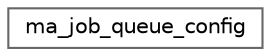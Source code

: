 digraph "Graphical Class Hierarchy"
{
 // LATEX_PDF_SIZE
  bgcolor="transparent";
  edge [fontname=Helvetica,fontsize=10,labelfontname=Helvetica,labelfontsize=10];
  node [fontname=Helvetica,fontsize=10,shape=box,height=0.2,width=0.4];
  rankdir="LR";
  Node0 [id="Node000000",label="ma_job_queue_config",height=0.2,width=0.4,color="grey40", fillcolor="white", style="filled",URL="$structma__job__queue__config.html",tooltip=" "];
}
